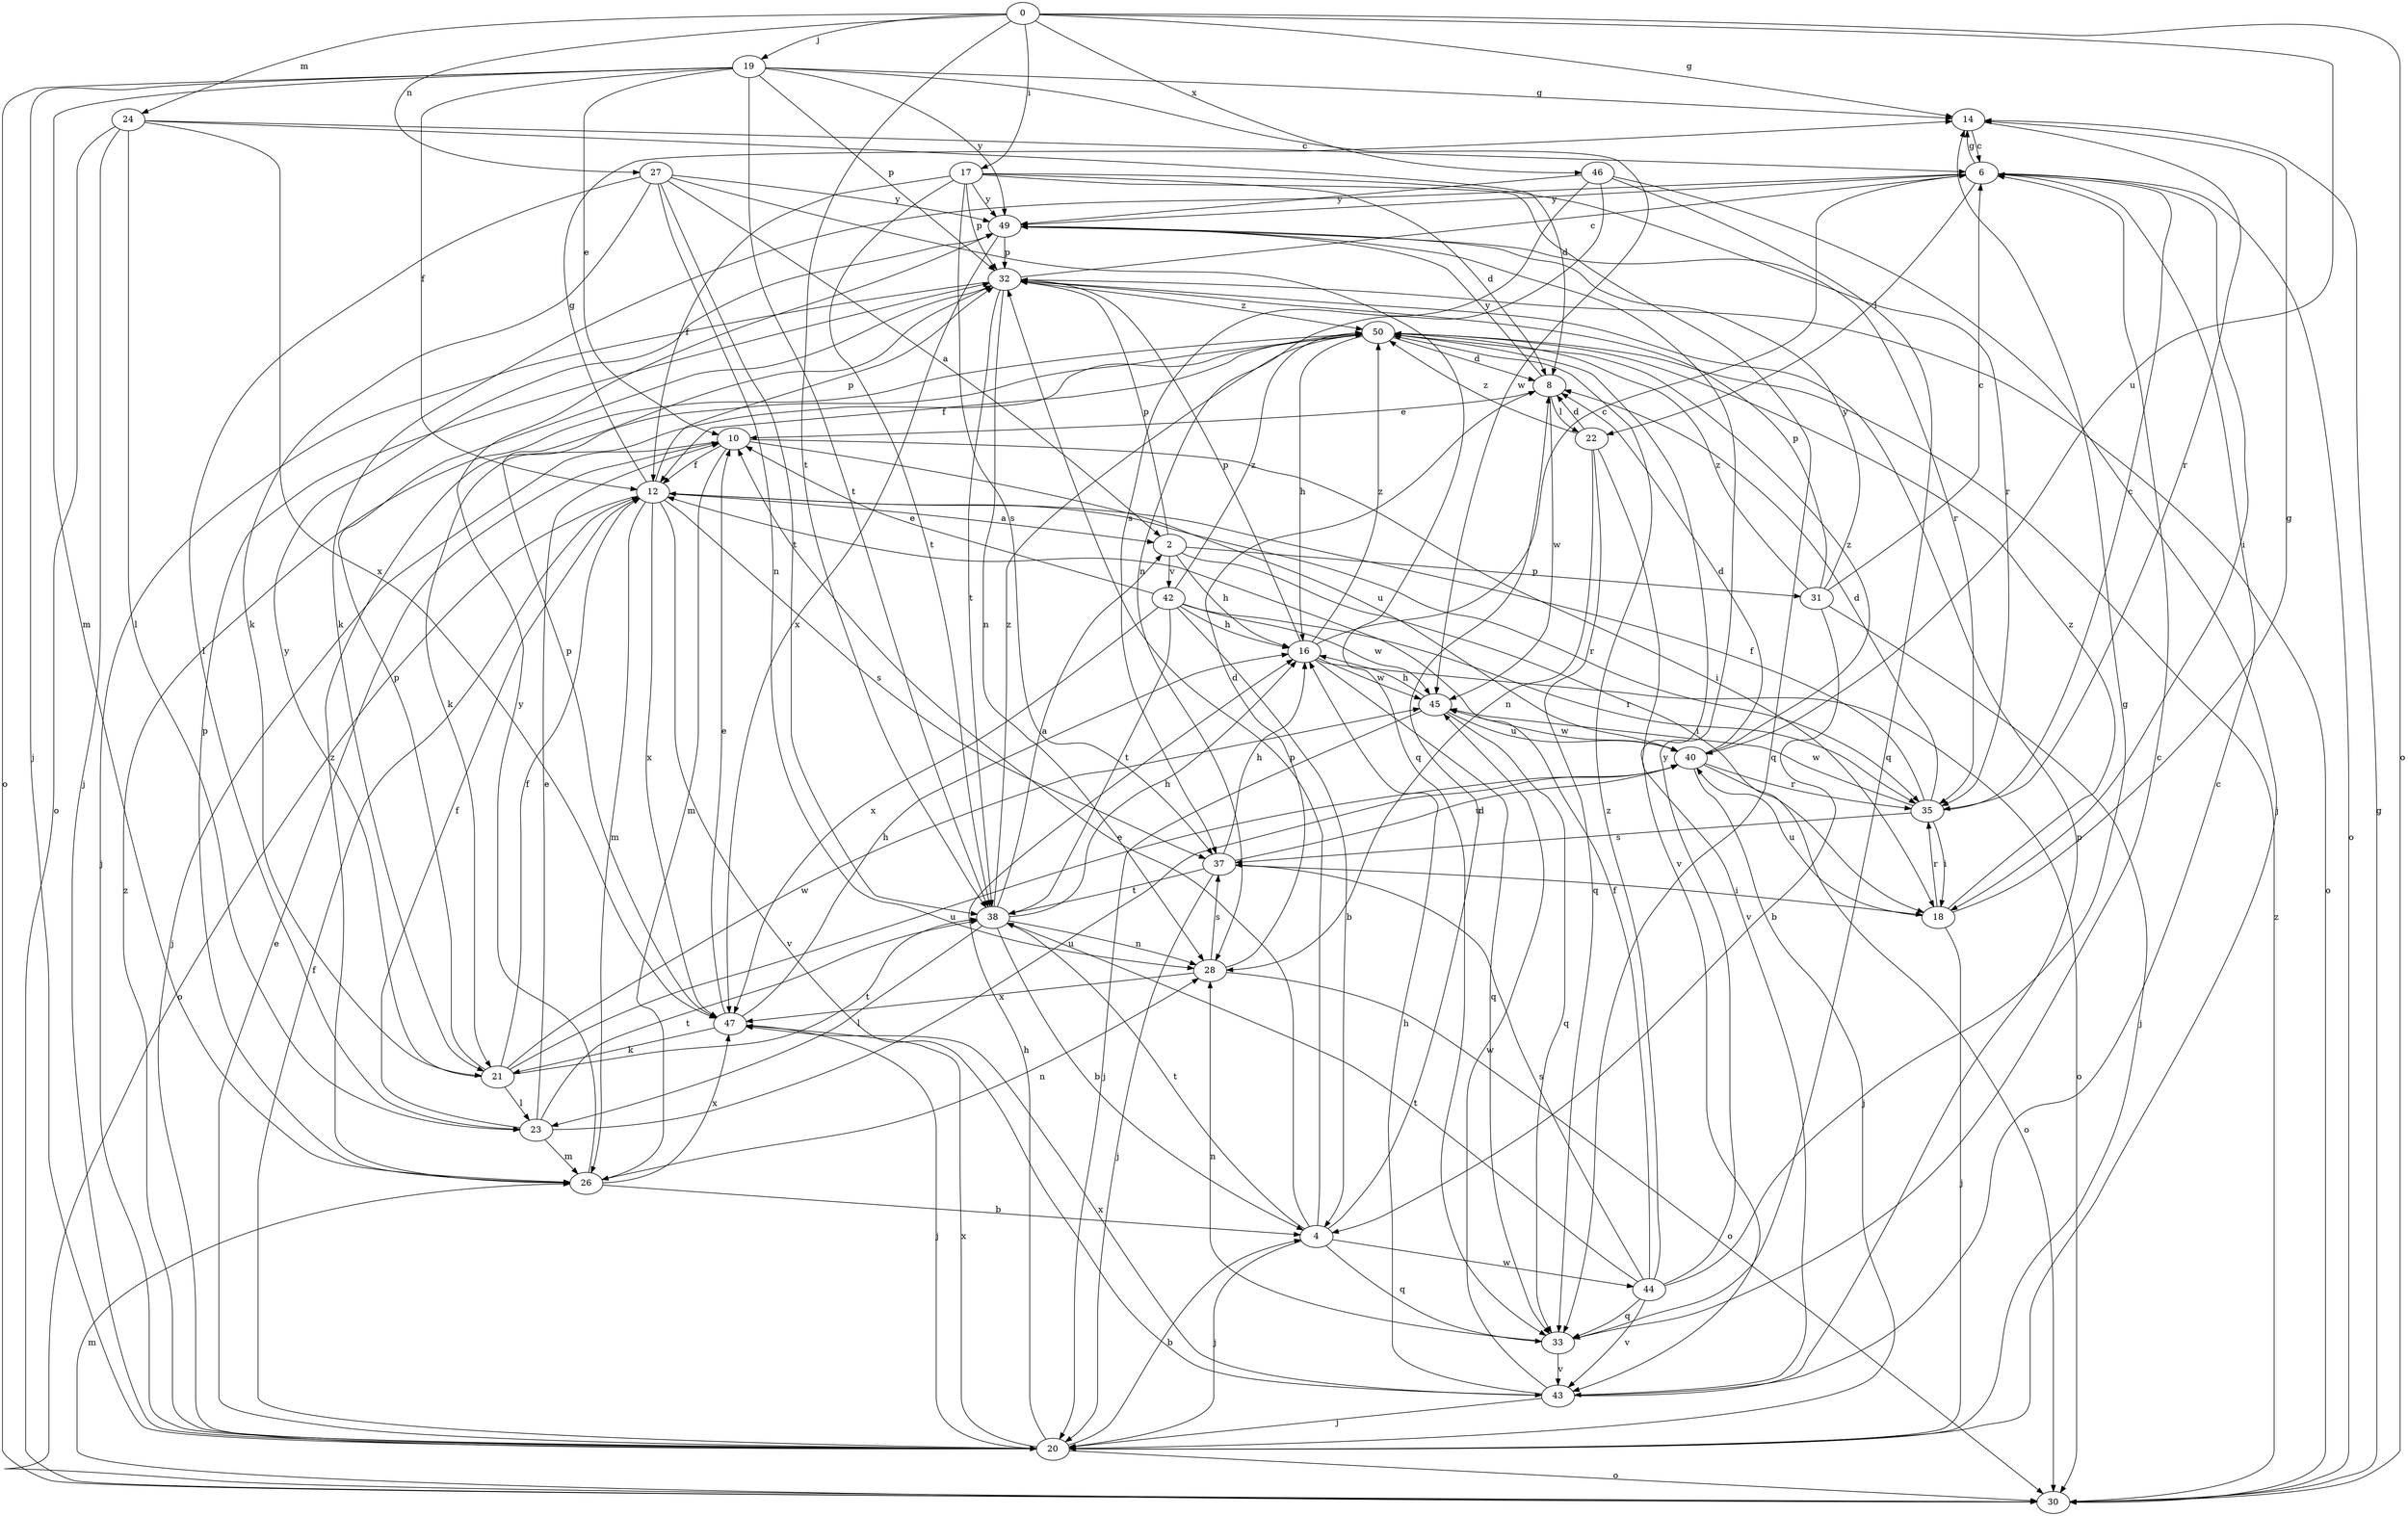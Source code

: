 strict digraph  {
0;
2;
4;
6;
8;
10;
12;
14;
16;
17;
18;
19;
20;
21;
22;
23;
24;
26;
27;
28;
30;
31;
32;
33;
35;
37;
38;
40;
42;
43;
44;
45;
46;
47;
49;
50;
0 -> 14  [label=g];
0 -> 17  [label=i];
0 -> 19  [label=j];
0 -> 24  [label=m];
0 -> 27  [label=n];
0 -> 30  [label=o];
0 -> 38  [label=t];
0 -> 40  [label=u];
0 -> 46  [label=x];
2 -> 16  [label=h];
2 -> 18  [label=i];
2 -> 31  [label=p];
2 -> 32  [label=p];
2 -> 42  [label=v];
4 -> 8  [label=d];
4 -> 10  [label=e];
4 -> 20  [label=j];
4 -> 32  [label=p];
4 -> 33  [label=q];
4 -> 38  [label=t];
4 -> 44  [label=w];
6 -> 14  [label=g];
6 -> 18  [label=i];
6 -> 21  [label=k];
6 -> 22  [label=l];
6 -> 30  [label=o];
6 -> 49  [label=y];
8 -> 10  [label=e];
8 -> 22  [label=l];
8 -> 45  [label=w];
8 -> 49  [label=y];
10 -> 12  [label=f];
10 -> 18  [label=i];
10 -> 20  [label=j];
10 -> 26  [label=m];
10 -> 40  [label=u];
12 -> 2  [label=a];
12 -> 14  [label=g];
12 -> 26  [label=m];
12 -> 30  [label=o];
12 -> 32  [label=p];
12 -> 35  [label=r];
12 -> 37  [label=s];
12 -> 43  [label=v];
12 -> 47  [label=x];
14 -> 6  [label=c];
14 -> 35  [label=r];
16 -> 6  [label=c];
16 -> 30  [label=o];
16 -> 32  [label=p];
16 -> 33  [label=q];
16 -> 45  [label=w];
16 -> 50  [label=z];
17 -> 8  [label=d];
17 -> 12  [label=f];
17 -> 32  [label=p];
17 -> 33  [label=q];
17 -> 35  [label=r];
17 -> 37  [label=s];
17 -> 38  [label=t];
17 -> 49  [label=y];
18 -> 14  [label=g];
18 -> 20  [label=j];
18 -> 35  [label=r];
18 -> 40  [label=u];
18 -> 50  [label=z];
19 -> 10  [label=e];
19 -> 12  [label=f];
19 -> 14  [label=g];
19 -> 20  [label=j];
19 -> 26  [label=m];
19 -> 30  [label=o];
19 -> 32  [label=p];
19 -> 38  [label=t];
19 -> 45  [label=w];
19 -> 49  [label=y];
20 -> 4  [label=b];
20 -> 10  [label=e];
20 -> 12  [label=f];
20 -> 16  [label=h];
20 -> 30  [label=o];
20 -> 47  [label=x];
20 -> 50  [label=z];
21 -> 12  [label=f];
21 -> 23  [label=l];
21 -> 32  [label=p];
21 -> 38  [label=t];
21 -> 40  [label=u];
21 -> 45  [label=w];
21 -> 49  [label=y];
22 -> 8  [label=d];
22 -> 28  [label=n];
22 -> 33  [label=q];
22 -> 43  [label=v];
22 -> 50  [label=z];
23 -> 10  [label=e];
23 -> 12  [label=f];
23 -> 26  [label=m];
23 -> 38  [label=t];
23 -> 40  [label=u];
24 -> 6  [label=c];
24 -> 8  [label=d];
24 -> 20  [label=j];
24 -> 23  [label=l];
24 -> 30  [label=o];
24 -> 47  [label=x];
26 -> 4  [label=b];
26 -> 28  [label=n];
26 -> 32  [label=p];
26 -> 47  [label=x];
26 -> 49  [label=y];
26 -> 50  [label=z];
27 -> 2  [label=a];
27 -> 21  [label=k];
27 -> 23  [label=l];
27 -> 28  [label=n];
27 -> 33  [label=q];
27 -> 38  [label=t];
27 -> 49  [label=y];
28 -> 8  [label=d];
28 -> 30  [label=o];
28 -> 37  [label=s];
28 -> 47  [label=x];
30 -> 14  [label=g];
30 -> 26  [label=m];
30 -> 50  [label=z];
31 -> 4  [label=b];
31 -> 6  [label=c];
31 -> 20  [label=j];
31 -> 32  [label=p];
31 -> 49  [label=y];
31 -> 50  [label=z];
32 -> 6  [label=c];
32 -> 20  [label=j];
32 -> 28  [label=n];
32 -> 30  [label=o];
32 -> 38  [label=t];
32 -> 50  [label=z];
33 -> 6  [label=c];
33 -> 28  [label=n];
33 -> 43  [label=v];
35 -> 6  [label=c];
35 -> 8  [label=d];
35 -> 12  [label=f];
35 -> 18  [label=i];
35 -> 37  [label=s];
35 -> 45  [label=w];
37 -> 16  [label=h];
37 -> 18  [label=i];
37 -> 20  [label=j];
37 -> 38  [label=t];
37 -> 40  [label=u];
38 -> 2  [label=a];
38 -> 4  [label=b];
38 -> 16  [label=h];
38 -> 23  [label=l];
38 -> 28  [label=n];
38 -> 50  [label=z];
40 -> 8  [label=d];
40 -> 20  [label=j];
40 -> 30  [label=o];
40 -> 35  [label=r];
40 -> 45  [label=w];
40 -> 50  [label=z];
42 -> 4  [label=b];
42 -> 10  [label=e];
42 -> 16  [label=h];
42 -> 35  [label=r];
42 -> 38  [label=t];
42 -> 45  [label=w];
42 -> 47  [label=x];
42 -> 50  [label=z];
43 -> 6  [label=c];
43 -> 16  [label=h];
43 -> 20  [label=j];
43 -> 32  [label=p];
43 -> 45  [label=w];
43 -> 47  [label=x];
44 -> 12  [label=f];
44 -> 14  [label=g];
44 -> 33  [label=q];
44 -> 37  [label=s];
44 -> 38  [label=t];
44 -> 43  [label=v];
44 -> 49  [label=y];
44 -> 50  [label=z];
45 -> 16  [label=h];
45 -> 20  [label=j];
45 -> 33  [label=q];
45 -> 40  [label=u];
46 -> 20  [label=j];
46 -> 28  [label=n];
46 -> 33  [label=q];
46 -> 37  [label=s];
46 -> 49  [label=y];
47 -> 10  [label=e];
47 -> 16  [label=h];
47 -> 20  [label=j];
47 -> 21  [label=k];
47 -> 32  [label=p];
49 -> 32  [label=p];
49 -> 35  [label=r];
49 -> 47  [label=x];
50 -> 8  [label=d];
50 -> 12  [label=f];
50 -> 16  [label=h];
50 -> 21  [label=k];
50 -> 43  [label=v];
}
